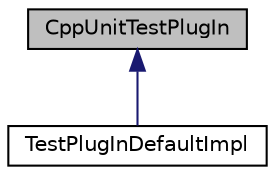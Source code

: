 digraph "CppUnitTestPlugIn"
{
  edge [fontname="Helvetica",fontsize="10",labelfontname="Helvetica",labelfontsize="10"];
  node [fontname="Helvetica",fontsize="10",shape=record];
  Node0 [label="CppUnitTestPlugIn",height=0.2,width=0.4,color="black", fillcolor="grey75", style="filled", fontcolor="black"];
  Node0 -> Node1 [dir="back",color="midnightblue",fontsize="10",style="solid",fontname="Helvetica"];
  Node1 [label="TestPlugInDefaultImpl",height=0.2,width=0.4,color="black", fillcolor="white", style="filled",URL="$class_test_plug_in_default_impl.html",tooltip="Default implementation of test plug-in interface.Override getSuiteName() to specify the suite name..."];
}
